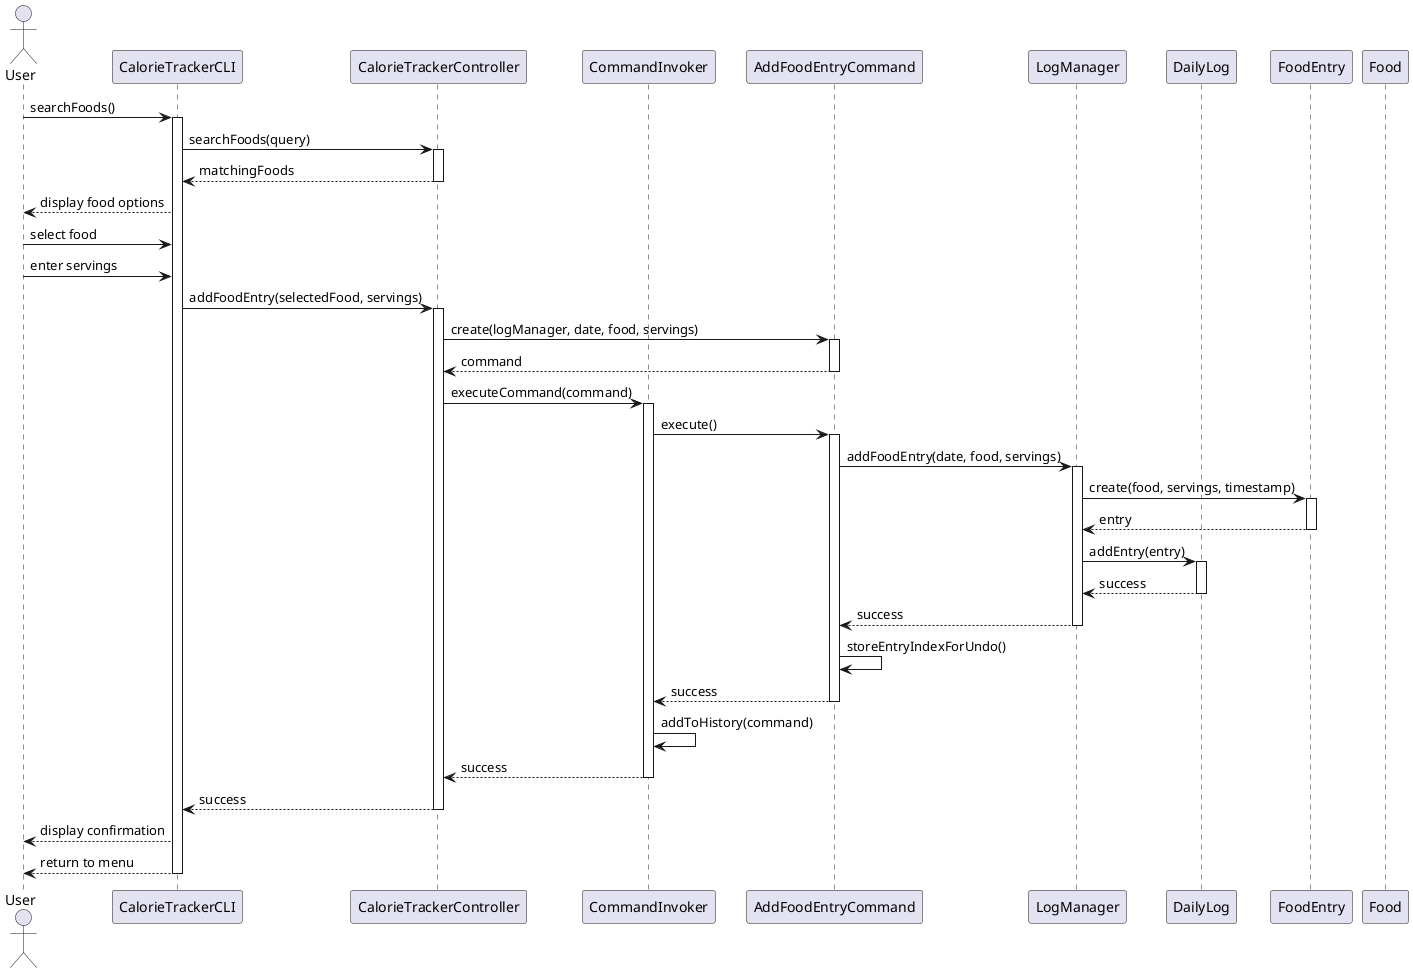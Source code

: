 @startuml
actor User
participant "CalorieTrackerCLI" as CLI
participant "CalorieTrackerController" as Controller
participant "CommandInvoker" as Invoker
participant "AddFoodEntryCommand" as Command
participant "LogManager" as LogManager
participant "DailyLog" as DailyLog
participant "FoodEntry" as FoodEntry
participant "Food" as Food

User -> CLI: searchFoods()
activate CLI

CLI -> Controller: searchFoods(query)
activate Controller
Controller --> CLI: matchingFoods
deactivate Controller

CLI --> User: display food options
User -> CLI: select food
User -> CLI: enter servings

CLI -> Controller: addFoodEntry(selectedFood, servings)
activate Controller

Controller -> Command: create(logManager, date, food, servings)
activate Command
Command --> Controller: command
deactivate Command

Controller -> Invoker: executeCommand(command)
activate Invoker

Invoker -> Command: execute()
activate Command

Command -> LogManager: addFoodEntry(date, food, servings)
activate LogManager

LogManager -> FoodEntry: create(food, servings, timestamp)
activate FoodEntry
FoodEntry --> LogManager: entry
deactivate FoodEntry

LogManager -> DailyLog: addEntry(entry)
activate DailyLog
DailyLog --> LogManager: success
deactivate DailyLog

LogManager --> Command: success
deactivate LogManager

Command -> Command: storeEntryIndexForUndo()
Command --> Invoker: success
deactivate Command

Invoker -> Invoker: addToHistory(command)
Invoker --> Controller: success
deactivate Invoker

Controller --> CLI: success
deactivate Controller

CLI --> User: display confirmation
CLI --> User: return to menu

deactivate CLI
@enduml